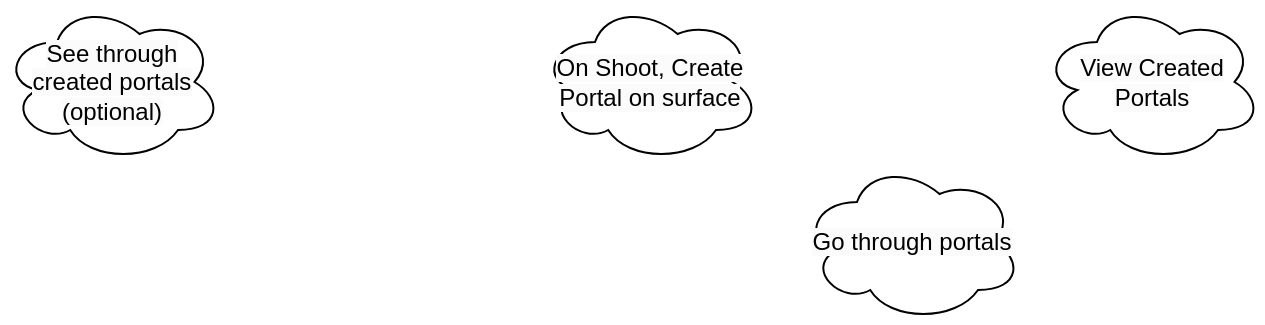 <mxfile version="20.8.10" type="device" pages="4"><diagram name="Page-1" id="K4IvO6DjYF8dJtob9IBr"><mxGraphModel dx="1036" dy="654" grid="1" gridSize="10" guides="1" tooltips="1" connect="1" arrows="1" fold="1" page="1" pageScale="1" pageWidth="827" pageHeight="583" math="0" shadow="0"><root><mxCell id="0"/><mxCell id="1" parent="0"/><mxCell id="Zc2_WJjjuscOGRCNfMRA-7" value="&lt;span style=&quot;color: rgb(0, 0, 0); font-family: Helvetica; font-size: 12px; font-style: normal; font-variant-ligatures: normal; font-variant-caps: normal; font-weight: 400; letter-spacing: normal; orphans: 2; text-align: center; text-indent: 0px; text-transform: none; widows: 2; word-spacing: 0px; -webkit-text-stroke-width: 0px; background-color: rgb(251, 251, 251); text-decoration-thickness: initial; text-decoration-style: initial; text-decoration-color: initial; float: none; display: inline !important;&quot;&gt;On Shoot, Create Portal on surface&lt;/span&gt;" style="ellipse;shape=cloud;whiteSpace=wrap;html=1;" vertex="1" parent="1"><mxGeometry x="359" y="120" width="110" height="80" as="geometry"/></mxCell><mxCell id="Zc2_WJjjuscOGRCNfMRA-8" value="&lt;span style=&quot;color: rgb(0, 0, 0); font-family: Helvetica; font-size: 12px; font-style: normal; font-variant-ligatures: normal; font-variant-caps: normal; font-weight: 400; letter-spacing: normal; orphans: 2; text-align: center; text-indent: 0px; text-transform: none; widows: 2; word-spacing: 0px; -webkit-text-stroke-width: 0px; background-color: rgb(251, 251, 251); text-decoration-thickness: initial; text-decoration-style: initial; text-decoration-color: initial; float: none; display: inline !important;&quot;&gt;View Created Portals&lt;/span&gt;" style="ellipse;shape=cloud;whiteSpace=wrap;html=1;" vertex="1" parent="1"><mxGeometry x="610" y="120" width="110" height="80" as="geometry"/></mxCell><mxCell id="Zc2_WJjjuscOGRCNfMRA-9" value="&lt;span style=&quot;color: rgb(0, 0, 0); font-family: Helvetica; font-size: 12px; font-style: normal; font-variant-ligatures: normal; font-variant-caps: normal; font-weight: 400; letter-spacing: normal; orphans: 2; text-align: center; text-indent: 0px; text-transform: none; widows: 2; word-spacing: 0px; -webkit-text-stroke-width: 0px; background-color: rgb(251, 251, 251); text-decoration-thickness: initial; text-decoration-style: initial; text-decoration-color: initial; float: none; display: inline !important;&quot;&gt;See through created portals (optional)&lt;/span&gt;" style="ellipse;shape=cloud;whiteSpace=wrap;html=1;" vertex="1" parent="1"><mxGeometry x="90" y="120" width="110" height="80" as="geometry"/></mxCell><mxCell id="ssQ5wQ7Lazs5NscqMw7J-1" value="&lt;span style=&quot;color: rgb(0, 0, 0); font-family: Helvetica; font-size: 12px; font-style: normal; font-variant-ligatures: normal; font-variant-caps: normal; font-weight: 400; letter-spacing: normal; orphans: 2; text-align: center; text-indent: 0px; text-transform: none; widows: 2; word-spacing: 0px; -webkit-text-stroke-width: 0px; background-color: rgb(251, 251, 251); text-decoration-thickness: initial; text-decoration-style: initial; text-decoration-color: initial; float: none; display: inline !important;&quot;&gt;Go through portals&lt;/span&gt;" style="ellipse;shape=cloud;whiteSpace=wrap;html=1;" vertex="1" parent="1"><mxGeometry x="490" y="200" width="110" height="80" as="geometry"/></mxCell></root></mxGraphModel></diagram><diagram id="QlDRSf5PsDvfREwldLUz" name="On Shoot, Create Portal on surface"><mxGraphModel dx="1036" dy="654" grid="1" gridSize="10" guides="1" tooltips="1" connect="1" arrows="1" fold="1" page="1" pageScale="1" pageWidth="827" pageHeight="583" math="0" shadow="0"><root><mxCell id="0"/><mxCell id="1" parent="0"/><mxCell id="PXLhJTEb3VyDsj-7exL1-1" value="&lt;h1&gt;Server&lt;/h1&gt;" style="text;html=1;strokeColor=none;fillColor=none;spacing=5;spacingTop=-20;whiteSpace=wrap;overflow=hidden;rounded=0;" vertex="1" parent="1"><mxGeometry x="680" y="20" width="90" height="40" as="geometry"/></mxCell><mxCell id="PXLhJTEb3VyDsj-7exL1-2" value="&lt;h1&gt;Client&lt;/h1&gt;" style="text;html=1;strokeColor=none;fillColor=none;spacing=5;spacingTop=-20;whiteSpace=wrap;overflow=hidden;rounded=0;" vertex="1" parent="1"><mxGeometry x="50" y="20" width="90" height="40" as="geometry"/></mxCell><mxCell id="PXLhJTEb3VyDsj-7exL1-3" value="Weapon definition precached" style="rounded=0;whiteSpace=wrap;html=1;" vertex="1" parent="1"><mxGeometry x="35" y="70" width="120" height="60" as="geometry"/></mxCell><mxCell id="PXLhJTEb3VyDsj-7exL1-4" value="Weapon model loaded idk how" style="rounded=0;whiteSpace=wrap;html=1;" vertex="1" parent="1"><mxGeometry x="35" y="160" width="120" height="60" as="geometry"/></mxCell><mxCell id="PXLhJTEb3VyDsj-7exL1-5" value="Shoot" style="rounded=0;whiteSpace=wrap;html=1;" vertex="1" parent="1"><mxGeometry x="35" y="250" width="120" height="60" as="geometry"/></mxCell><mxCell id="PXLhJTEb3VyDsj-7exL1-6" value="Weapon definition precached" style="rounded=0;whiteSpace=wrap;html=1;" vertex="1" parent="1"><mxGeometry x="660" y="70" width="120" height="60" as="geometry"/></mxCell><mxCell id="PXLhJTEb3VyDsj-7exL1-7" value="Weapon selectable ?? (titanframework)&lt;br&gt;optional" style="rounded=0;whiteSpace=wrap;html=1;" vertex="1" parent="1"><mxGeometry x="190" y="210" width="120" height="60" as="geometry"/></mxCell><mxCell id="PXLhJTEb3VyDsj-7exL1-8" value="Raycast did we hit?" style="rounded=0;whiteSpace=wrap;html=1;" vertex="1" parent="1"><mxGeometry x="35" y="340" width="120" height="60" as="geometry"/></mxCell><mxCell id="PXLhJTEb3VyDsj-7exL1-9" value="Is portalable" style="rounded=0;whiteSpace=wrap;html=1;" vertex="1" parent="1"><mxGeometry x="170" y="340" width="120" height="60" as="geometry"/></mxCell><mxCell id="PXLhJTEb3VyDsj-7exL1-10" value="Is enough room" style="rounded=0;whiteSpace=wrap;html=1;" vertex="1" parent="1"><mxGeometry x="35" y="410" width="120" height="60" as="geometry"/></mxCell><mxCell id="PXLhJTEb3VyDsj-7exL1-11" value="Spawn Portal" style="rounded=0;whiteSpace=wrap;html=1;" vertex="1" parent="1"><mxGeometry x="35" y="490" width="120" height="60" as="geometry"/></mxCell><mxCell id="PXLhJTEb3VyDsj-7exL1-12" value="Raycast did we hit?" style="rounded=0;whiteSpace=wrap;html=1;" vertex="1" parent="1"><mxGeometry x="550" y="330" width="120" height="60" as="geometry"/></mxCell><mxCell id="PXLhJTEb3VyDsj-7exL1-13" value="Is portalable" style="rounded=0;whiteSpace=wrap;html=1;" vertex="1" parent="1"><mxGeometry x="675" y="330" width="120" height="60" as="geometry"/></mxCell><mxCell id="PXLhJTEb3VyDsj-7exL1-14" value="Is enough room" style="rounded=0;whiteSpace=wrap;html=1;" vertex="1" parent="1"><mxGeometry x="540" y="400" width="120" height="60" as="geometry"/></mxCell><mxCell id="PXLhJTEb3VyDsj-7exL1-15" value="Create Serversided Portal" style="rounded=0;whiteSpace=wrap;html=1;" vertex="1" parent="1"><mxGeometry x="540" y="480" width="120" height="60" as="geometry"/></mxCell></root></mxGraphModel></diagram><diagram id="Uy7deI-u4xkXAP6gbnS8" name="View Created Portals"><mxGraphModel dx="1036" dy="654" grid="1" gridSize="10" guides="1" tooltips="1" connect="1" arrows="1" fold="1" page="1" pageScale="1" pageWidth="827" pageHeight="583" math="0" shadow="0"><root><mxCell id="0"/><mxCell id="1" parent="0"/><mxCell id="PAIqIwwY_Lryz-A7uwpI-1" value="&lt;h1&gt;Server&lt;/h1&gt;" style="text;html=1;strokeColor=none;fillColor=none;spacing=5;spacingTop=-20;whiteSpace=wrap;overflow=hidden;rounded=0;" vertex="1" parent="1"><mxGeometry x="680" y="20" width="90" height="40" as="geometry"/></mxCell><mxCell id="PAIqIwwY_Lryz-A7uwpI-3" value="&lt;h1&gt;Client&lt;/h1&gt;" style="text;html=1;strokeColor=none;fillColor=none;spacing=5;spacingTop=-20;whiteSpace=wrap;overflow=hidden;rounded=0;" vertex="1" parent="1"><mxGeometry x="50" y="20" width="90" height="40" as="geometry"/></mxCell><mxCell id="PAIqIwwY_Lryz-A7uwpI-4" value="On Portal Create&lt;br&gt;-&amp;gt; tell server" style="rounded=0;whiteSpace=wrap;html=1;" vertex="1" parent="1"><mxGeometry x="35" y="120" width="120" height="60" as="geometry"/></mxCell><mxCell id="PAIqIwwY_Lryz-A7uwpI-5" value="List of portals" style="rounded=0;whiteSpace=wrap;html=1;" vertex="1" parent="1"><mxGeometry x="650" y="90" width="120" height="60" as="geometry"/></mxCell><mxCell id="PAIqIwwY_Lryz-A7uwpI-6" value="send list to players on update and on join" style="rounded=0;whiteSpace=wrap;html=1;" vertex="1" parent="1"><mxGeometry x="650" y="160" width="120" height="60" as="geometry"/></mxCell><mxCell id="PAIqIwwY_Lryz-A7uwpI-7" value="Load Portals" style="rounded=0;whiteSpace=wrap;html=1;" vertex="1" parent="1"><mxGeometry x="35" y="232" width="120" height="60" as="geometry"/></mxCell><mxCell id="PAIqIwwY_Lryz-A7uwpI-8" value="Create Portal Decal?" style="rounded=0;whiteSpace=wrap;html=1;" vertex="1" parent="1"><mxGeometry x="35" y="340" width="120" height="60" as="geometry"/></mxCell><mxCell id="PAIqIwwY_Lryz-A7uwpI-9" value="Optional Portal view??" style="rounded=0;whiteSpace=wrap;html=1;" vertex="1" parent="1"><mxGeometry x="35" y="430" width="120" height="60" as="geometry"/></mxCell></root></mxGraphModel></diagram><diagram id="25gLBqJX6gvUCuPxjSDr" name="Go through portals"><mxGraphModel dx="1036" dy="654" grid="1" gridSize="10" guides="1" tooltips="1" connect="1" arrows="1" fold="1" page="1" pageScale="1" pageWidth="827" pageHeight="583" math="0" shadow="0"><root><mxCell id="0"/><mxCell id="1" parent="0"/><mxCell id="XcaeUMcjILZiTucEq0Zs-1" value="&lt;h1&gt;Server&lt;/h1&gt;" style="text;html=1;strokeColor=none;fillColor=none;spacing=5;spacingTop=-20;whiteSpace=wrap;overflow=hidden;rounded=0;" vertex="1" parent="1"><mxGeometry x="680" y="20" width="90" height="40" as="geometry"/></mxCell><mxCell id="XcaeUMcjILZiTucEq0Zs-2" value="&lt;h1&gt;Client&lt;/h1&gt;" style="text;html=1;strokeColor=none;fillColor=none;spacing=5;spacingTop=-20;whiteSpace=wrap;overflow=hidden;rounded=0;" vertex="1" parent="1"><mxGeometry x="50" y="20" width="90" height="40" as="geometry"/></mxCell><mxCell id="XcaeUMcjILZiTucEq0Zs-3" value="On Portal Hit" style="rounded=0;whiteSpace=wrap;html=1;" vertex="1" parent="1"><mxGeometry x="35" y="70" width="120" height="60" as="geometry"/></mxCell><mxCell id="XcaeUMcjILZiTucEq0Zs-4" value="Disable player colllision" style="rounded=0;whiteSpace=wrap;html=1;" vertex="1" parent="1"><mxGeometry x="50" y="160" width="120" height="60" as="geometry"/></mxCell><mxCell id="XcaeUMcjILZiTucEq0Zs-5" value="Disable player colllision" style="rounded=0;whiteSpace=wrap;html=1;" vertex="1" parent="1"><mxGeometry x="620" y="160" width="120" height="60" as="geometry"/></mxCell><mxCell id="XcaeUMcjILZiTucEq0Zs-6" value="Player velocity stored" style="rounded=0;whiteSpace=wrap;html=1;" vertex="1" parent="1"><mxGeometry x="610" y="260" width="120" height="60" as="geometry"/></mxCell><mxCell id="XcaeUMcjILZiTucEq0Zs-7" value="Collision? vector stored" style="rounded=0;whiteSpace=wrap;html=1;" vertex="1" parent="1"><mxGeometry x="414" y="320" width="116" height="60" as="geometry"/></mxCell><mxCell id="XcaeUMcjILZiTucEq0Zs-8" value="Apply collison angle to normal of 2nd portal then * mag velocity?" style="rounded=0;whiteSpace=wrap;html=1;" vertex="1" parent="1"><mxGeometry x="580" y="340" width="116" height="60" as="geometry"/></mxCell><mxCell id="XcaeUMcjILZiTucEq0Zs-9" value="Teleport player and give them new velocity" style="rounded=0;whiteSpace=wrap;html=1;" vertex="1" parent="1"><mxGeometry x="580" y="420" width="116" height="60" as="geometry"/></mxCell></root></mxGraphModel></diagram></mxfile>